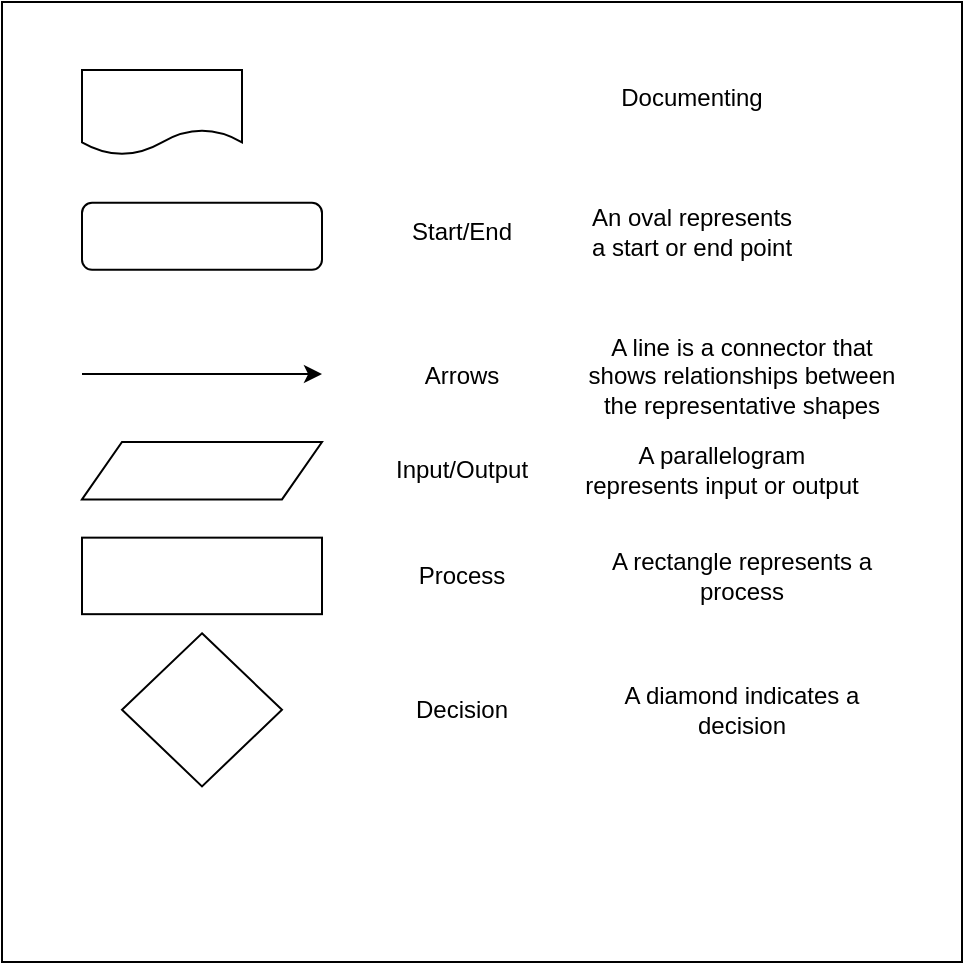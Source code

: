 <mxfile version="21.2.0" type="github">
  <diagram name="Page-1" id="ZpUHrLKraKKp_xYSWoZ1">
    <mxGraphModel dx="1052" dy="610" grid="1" gridSize="10" guides="1" tooltips="1" connect="1" arrows="1" fold="1" page="1" pageScale="1" pageWidth="2339" pageHeight="3300" math="0" shadow="0">
      <root>
        <mxCell id="0" />
        <mxCell id="1" parent="0" />
        <mxCell id="08tzkYUPLFe6FGDV8ecc-2" value="" style="group" vertex="1" connectable="0" parent="1">
          <mxGeometry x="600" y="40" width="480" height="480" as="geometry" />
        </mxCell>
        <mxCell id="08tzkYUPLFe6FGDV8ecc-3" value="" style="whiteSpace=wrap;html=1;aspect=fixed;" vertex="1" parent="08tzkYUPLFe6FGDV8ecc-2">
          <mxGeometry width="480" height="480" as="geometry" />
        </mxCell>
        <mxCell id="08tzkYUPLFe6FGDV8ecc-4" value="Start/End" style="text;strokeColor=none;align=center;fillColor=none;html=1;verticalAlign=middle;whiteSpace=wrap;rounded=0;" vertex="1" parent="08tzkYUPLFe6FGDV8ecc-2">
          <mxGeometry x="200" y="100.435" width="60" height="28.696" as="geometry" />
        </mxCell>
        <mxCell id="08tzkYUPLFe6FGDV8ecc-5" value="An oval represents a start or end point" style="text;strokeColor=none;align=center;fillColor=none;html=1;verticalAlign=middle;whiteSpace=wrap;rounded=0;" vertex="1" parent="08tzkYUPLFe6FGDV8ecc-2">
          <mxGeometry x="290" y="100.435" width="110" height="28.696" as="geometry" />
        </mxCell>
        <mxCell id="08tzkYUPLFe6FGDV8ecc-6" value="Arrows" style="text;strokeColor=none;align=center;fillColor=none;html=1;verticalAlign=middle;whiteSpace=wrap;rounded=0;" vertex="1" parent="08tzkYUPLFe6FGDV8ecc-2">
          <mxGeometry x="200" y="172.174" width="60" height="28.696" as="geometry" />
        </mxCell>
        <mxCell id="08tzkYUPLFe6FGDV8ecc-7" value="A line is a connector that shows relationships between the representative shapes" style="text;strokeColor=none;align=center;fillColor=none;html=1;verticalAlign=middle;whiteSpace=wrap;rounded=0;" vertex="1" parent="08tzkYUPLFe6FGDV8ecc-2">
          <mxGeometry x="290" y="172.174" width="160" height="28.696" as="geometry" />
        </mxCell>
        <mxCell id="08tzkYUPLFe6FGDV8ecc-8" value="Input/Output" style="text;strokeColor=none;align=center;fillColor=none;html=1;verticalAlign=middle;whiteSpace=wrap;rounded=0;" vertex="1" parent="08tzkYUPLFe6FGDV8ecc-2">
          <mxGeometry x="200" y="220" width="60" height="28.696" as="geometry" />
        </mxCell>
        <mxCell id="08tzkYUPLFe6FGDV8ecc-9" value="A parallelogram represents input or output" style="text;strokeColor=none;align=center;fillColor=none;html=1;verticalAlign=middle;whiteSpace=wrap;rounded=0;" vertex="1" parent="08tzkYUPLFe6FGDV8ecc-2">
          <mxGeometry x="290" y="220" width="140" height="28.696" as="geometry" />
        </mxCell>
        <mxCell id="08tzkYUPLFe6FGDV8ecc-10" value="Process" style="text;strokeColor=none;align=center;fillColor=none;html=1;verticalAlign=middle;whiteSpace=wrap;rounded=0;" vertex="1" parent="08tzkYUPLFe6FGDV8ecc-2">
          <mxGeometry x="200" y="272.609" width="60" height="28.696" as="geometry" />
        </mxCell>
        <mxCell id="08tzkYUPLFe6FGDV8ecc-11" value="A rectangle represents a process" style="text;strokeColor=none;align=center;fillColor=none;html=1;verticalAlign=middle;whiteSpace=wrap;rounded=0;" vertex="1" parent="08tzkYUPLFe6FGDV8ecc-2">
          <mxGeometry x="290" y="272.609" width="160" height="28.696" as="geometry" />
        </mxCell>
        <mxCell id="08tzkYUPLFe6FGDV8ecc-12" value="Decision" style="text;strokeColor=none;align=center;fillColor=none;html=1;verticalAlign=middle;whiteSpace=wrap;rounded=0;" vertex="1" parent="08tzkYUPLFe6FGDV8ecc-2">
          <mxGeometry x="200" y="339.565" width="60" height="28.696" as="geometry" />
        </mxCell>
        <mxCell id="08tzkYUPLFe6FGDV8ecc-13" value="A diamond indicates a decision" style="text;strokeColor=none;align=center;fillColor=none;html=1;verticalAlign=middle;whiteSpace=wrap;rounded=0;" vertex="1" parent="08tzkYUPLFe6FGDV8ecc-2">
          <mxGeometry x="290" y="339.565" width="160" height="28.696" as="geometry" />
        </mxCell>
        <mxCell id="08tzkYUPLFe6FGDV8ecc-14" value="" style="rounded=1;whiteSpace=wrap;html=1;" vertex="1" parent="08tzkYUPLFe6FGDV8ecc-2">
          <mxGeometry x="40" y="100.435" width="120" height="33.478" as="geometry" />
        </mxCell>
        <mxCell id="08tzkYUPLFe6FGDV8ecc-15" value="" style="endArrow=classic;html=1;rounded=0;" edge="1" parent="08tzkYUPLFe6FGDV8ecc-2">
          <mxGeometry width="50" height="50" relative="1" as="geometry">
            <mxPoint x="40" y="186.043" as="sourcePoint" />
            <mxPoint x="160" y="186.043" as="targetPoint" />
            <Array as="points">
              <mxPoint x="100" y="186.043" />
            </Array>
          </mxGeometry>
        </mxCell>
        <mxCell id="08tzkYUPLFe6FGDV8ecc-16" value="" style="shape=parallelogram;perimeter=parallelogramPerimeter;whiteSpace=wrap;html=1;fixedSize=1;" vertex="1" parent="08tzkYUPLFe6FGDV8ecc-2">
          <mxGeometry x="40" y="220" width="120" height="28.696" as="geometry" />
        </mxCell>
        <mxCell id="08tzkYUPLFe6FGDV8ecc-17" value="" style="rounded=0;whiteSpace=wrap;html=1;" vertex="1" parent="08tzkYUPLFe6FGDV8ecc-2">
          <mxGeometry x="40" y="267.826" width="120" height="38.261" as="geometry" />
        </mxCell>
        <mxCell id="08tzkYUPLFe6FGDV8ecc-18" value="" style="rhombus;whiteSpace=wrap;html=1;" vertex="1" parent="08tzkYUPLFe6FGDV8ecc-2">
          <mxGeometry x="60" y="315.652" width="80" height="76.522" as="geometry" />
        </mxCell>
        <mxCell id="08tzkYUPLFe6FGDV8ecc-19" value="" style="shape=document;whiteSpace=wrap;html=1;boundedLbl=1;" vertex="1" parent="08tzkYUPLFe6FGDV8ecc-2">
          <mxGeometry x="40" y="34.01" width="80" height="42.512" as="geometry" />
        </mxCell>
        <mxCell id="08tzkYUPLFe6FGDV8ecc-20" value="Documenting" style="text;strokeColor=none;align=center;fillColor=none;html=1;verticalAlign=middle;whiteSpace=wrap;rounded=0;" vertex="1" parent="08tzkYUPLFe6FGDV8ecc-2">
          <mxGeometry x="290" y="34.014" width="110" height="28.696" as="geometry" />
        </mxCell>
      </root>
    </mxGraphModel>
  </diagram>
</mxfile>
